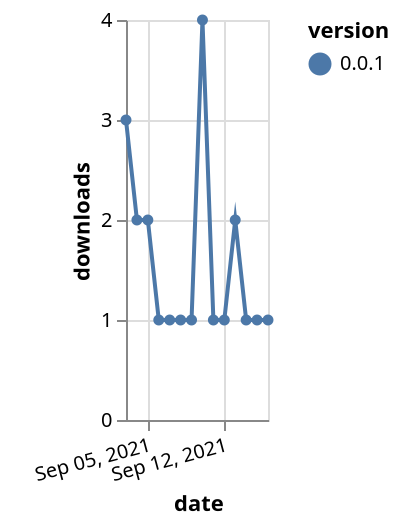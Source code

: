 {"$schema": "https://vega.github.io/schema/vega-lite/v5.json", "description": "A simple bar chart with embedded data.", "data": {"values": [{"date": "2021-09-03", "total": 20, "delta": 3, "version": "0.0.1"}, {"date": "2021-09-04", "total": 22, "delta": 2, "version": "0.0.1"}, {"date": "2021-09-05", "total": 24, "delta": 2, "version": "0.0.1"}, {"date": "2021-09-06", "total": 25, "delta": 1, "version": "0.0.1"}, {"date": "2021-09-07", "total": 26, "delta": 1, "version": "0.0.1"}, {"date": "2021-09-08", "total": 27, "delta": 1, "version": "0.0.1"}, {"date": "2021-09-09", "total": 28, "delta": 1, "version": "0.0.1"}, {"date": "2021-09-10", "total": 32, "delta": 4, "version": "0.0.1"}, {"date": "2021-09-11", "total": 33, "delta": 1, "version": "0.0.1"}, {"date": "2021-09-12", "total": 34, "delta": 1, "version": "0.0.1"}, {"date": "2021-09-13", "total": 36, "delta": 2, "version": "0.0.1"}, {"date": "2021-09-14", "total": 37, "delta": 1, "version": "0.0.1"}, {"date": "2021-09-15", "total": 38, "delta": 1, "version": "0.0.1"}, {"date": "2021-09-16", "total": 39, "delta": 1, "version": "0.0.1"}]}, "width": "container", "mark": {"type": "line", "point": {"filled": true}}, "encoding": {"x": {"field": "date", "type": "temporal", "timeUnit": "yearmonthdate", "title": "date", "axis": {"labelAngle": -15}}, "y": {"field": "delta", "type": "quantitative", "title": "downloads"}, "color": {"field": "version", "type": "nominal"}, "tooltip": {"field": "delta"}}}